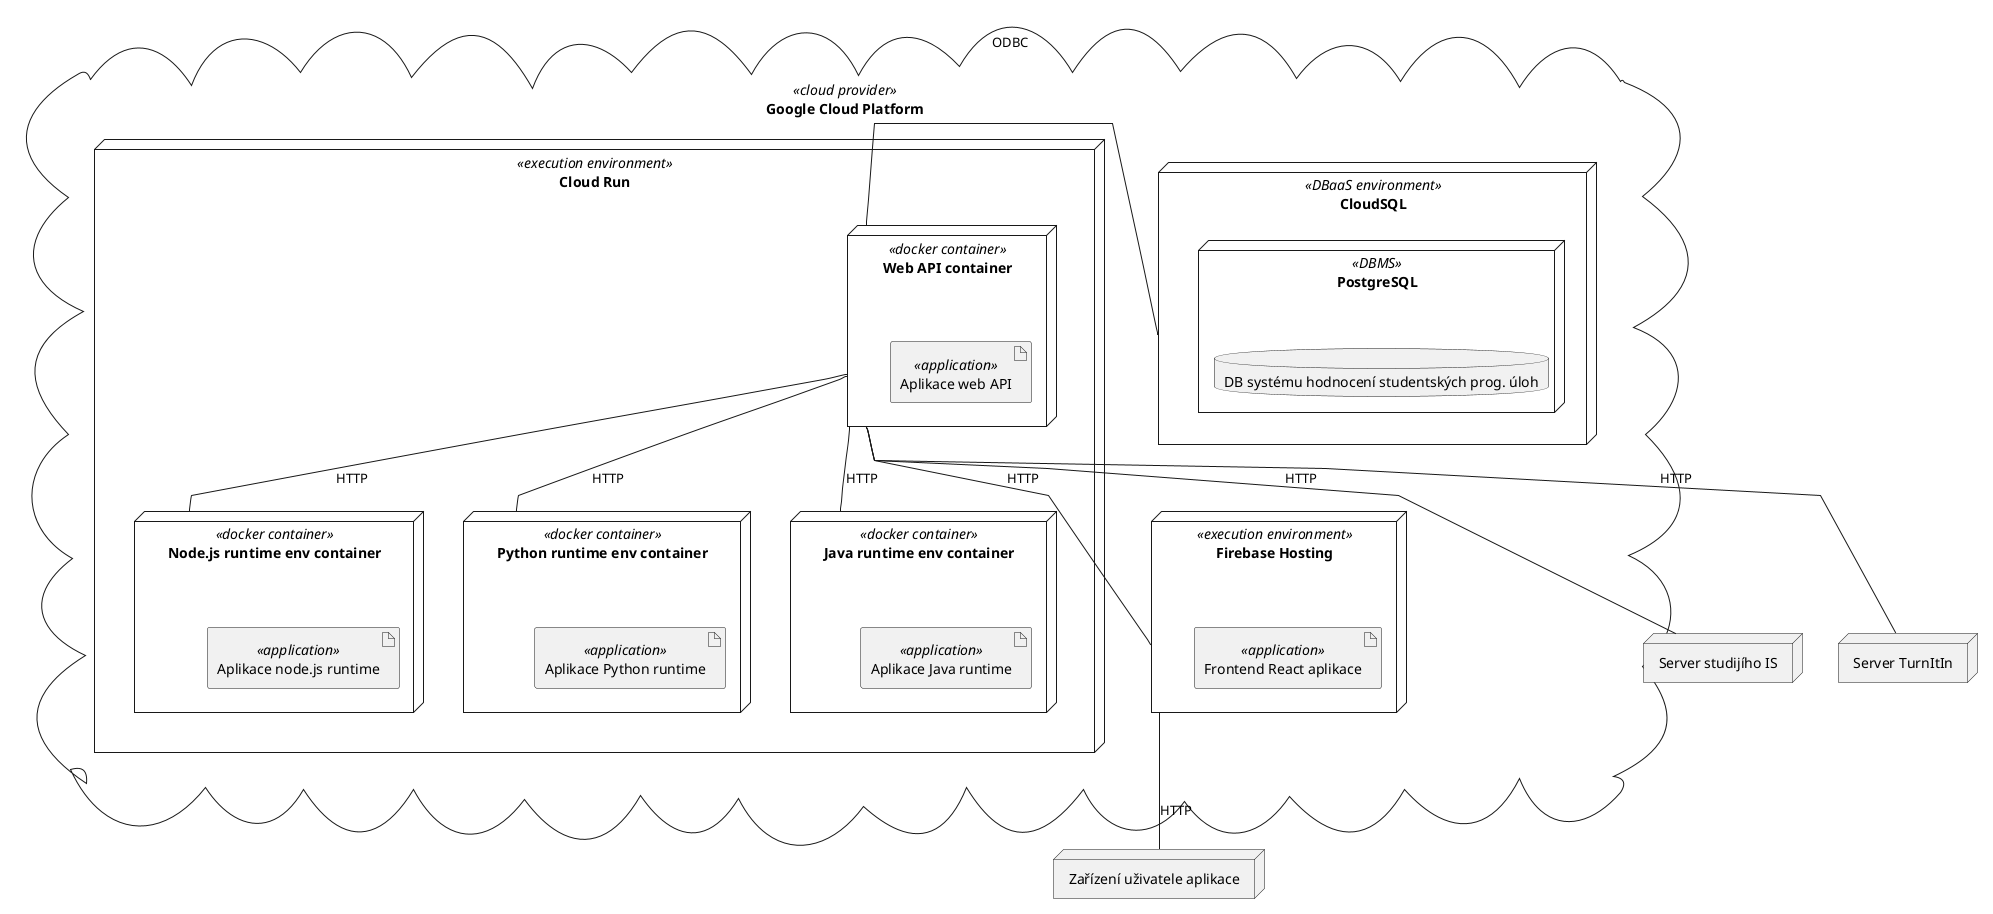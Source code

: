 @startuml
skinparam linetype polyline

cloud "Google Cloud Platform" as gcp <<cloud provider>> {
    node "CloudSQL" as cloudsql <<DBaaS environment>> {
        node "PostgreSQL" as pgsql <<DBMS>> {
            database "DB systému hodnocení studentských prog. úloh"
        }
    }
    node "Cloud Run" as run <<execution environment>> {
        node "Web API container" as webApi <<docker container>> {
            artifact "Aplikace web API" <<application>>
        }
        node "Node.js runtime env container" as nodeEnv <<docker container>>{
            artifact "Aplikace node.js runtime" <<application>>
        }
        node "Python runtime env container" as pythonEnv <<docker container>>{
            artifact "Aplikace Python runtime" <<application>>
        }
        node "Java runtime env container" as javaEnv <<docker container>>{
            artifact "Aplikace Java runtime" <<application>>
        }

    }
    node "Firebase Hosting" as firebase <<execution environment>> {
        artifact "Frontend React aplikace" <<application>>
    }

}

node "Zařízení uživatele aplikace" as userDevice
node "Server studijího IS" as studyISServer
node "Server TurnItIn" as turnitinServer

webApi -- cloudsql : ODBC
webApi -- nodeEnv : HTTP
webApi -- pythonEnv : HTTP
webApi -- javaEnv : HTTP

firebase -- userDevice : HTTP
webApi -- studyISServer : HTTP
webApi -- turnitinServer : HTTP
webApi -- firebase : HTTP

cloudsql -[hidden]- firebase
cloudsql -[hidden]- run




@enduml